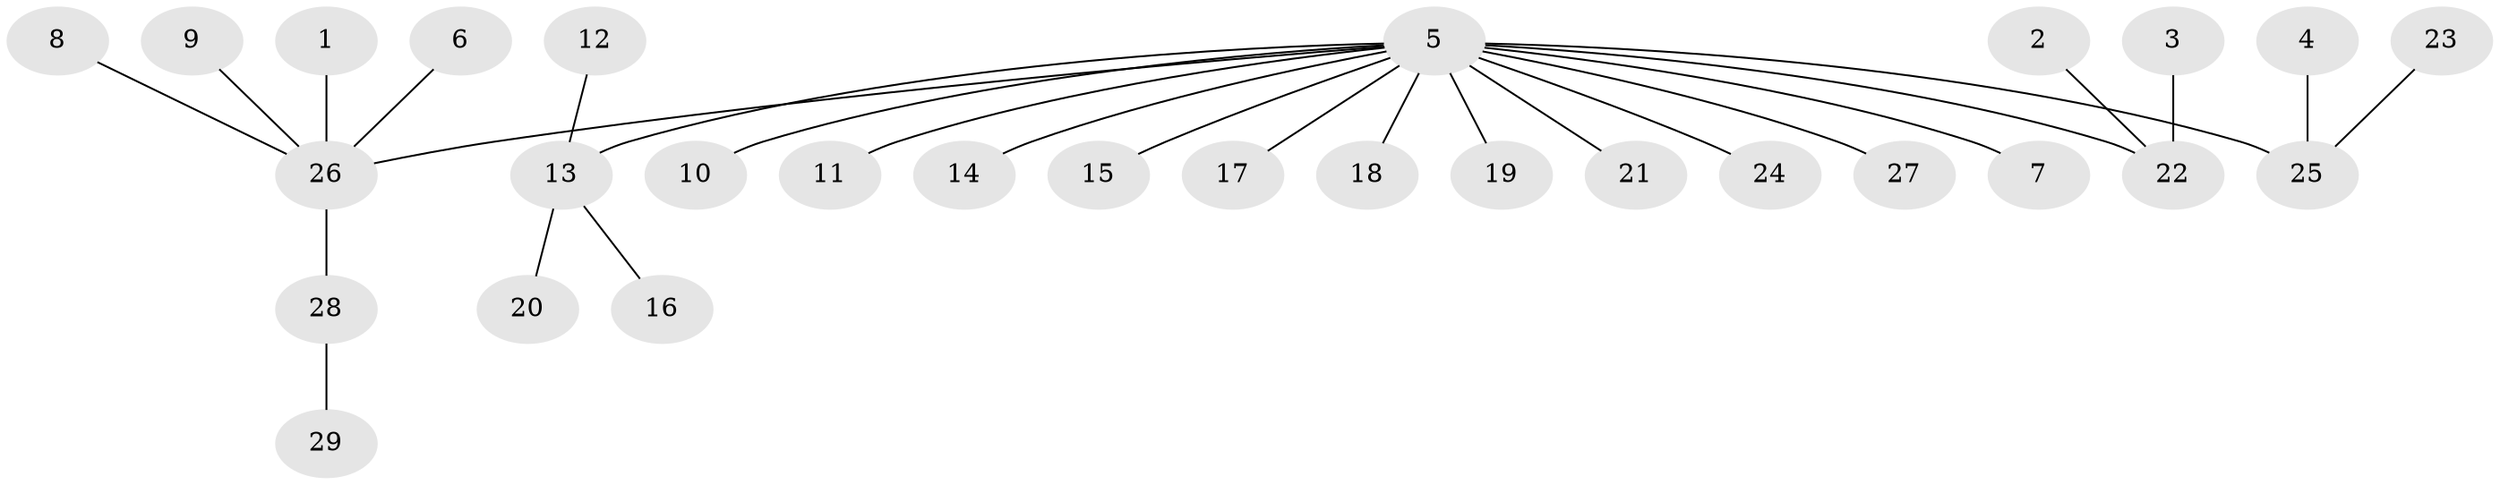 // original degree distribution, {12: 0.017543859649122806, 10: 0.03508771929824561, 6: 0.05263157894736842, 1: 0.6842105263157895, 3: 0.03508771929824561, 2: 0.15789473684210525, 5: 0.017543859649122806}
// Generated by graph-tools (version 1.1) at 2025/25/03/09/25 03:25:55]
// undirected, 29 vertices, 28 edges
graph export_dot {
graph [start="1"]
  node [color=gray90,style=filled];
  1;
  2;
  3;
  4;
  5;
  6;
  7;
  8;
  9;
  10;
  11;
  12;
  13;
  14;
  15;
  16;
  17;
  18;
  19;
  20;
  21;
  22;
  23;
  24;
  25;
  26;
  27;
  28;
  29;
  1 -- 26 [weight=1.0];
  2 -- 22 [weight=1.0];
  3 -- 22 [weight=1.0];
  4 -- 25 [weight=1.0];
  5 -- 7 [weight=1.0];
  5 -- 10 [weight=1.0];
  5 -- 11 [weight=1.0];
  5 -- 13 [weight=1.0];
  5 -- 14 [weight=1.0];
  5 -- 15 [weight=1.0];
  5 -- 17 [weight=1.0];
  5 -- 18 [weight=1.0];
  5 -- 19 [weight=2.0];
  5 -- 21 [weight=1.0];
  5 -- 22 [weight=1.0];
  5 -- 24 [weight=1.0];
  5 -- 25 [weight=1.0];
  5 -- 26 [weight=1.0];
  5 -- 27 [weight=1.0];
  6 -- 26 [weight=1.0];
  8 -- 26 [weight=1.0];
  9 -- 26 [weight=1.0];
  12 -- 13 [weight=1.0];
  13 -- 16 [weight=1.0];
  13 -- 20 [weight=1.0];
  23 -- 25 [weight=1.0];
  26 -- 28 [weight=1.0];
  28 -- 29 [weight=1.0];
}
